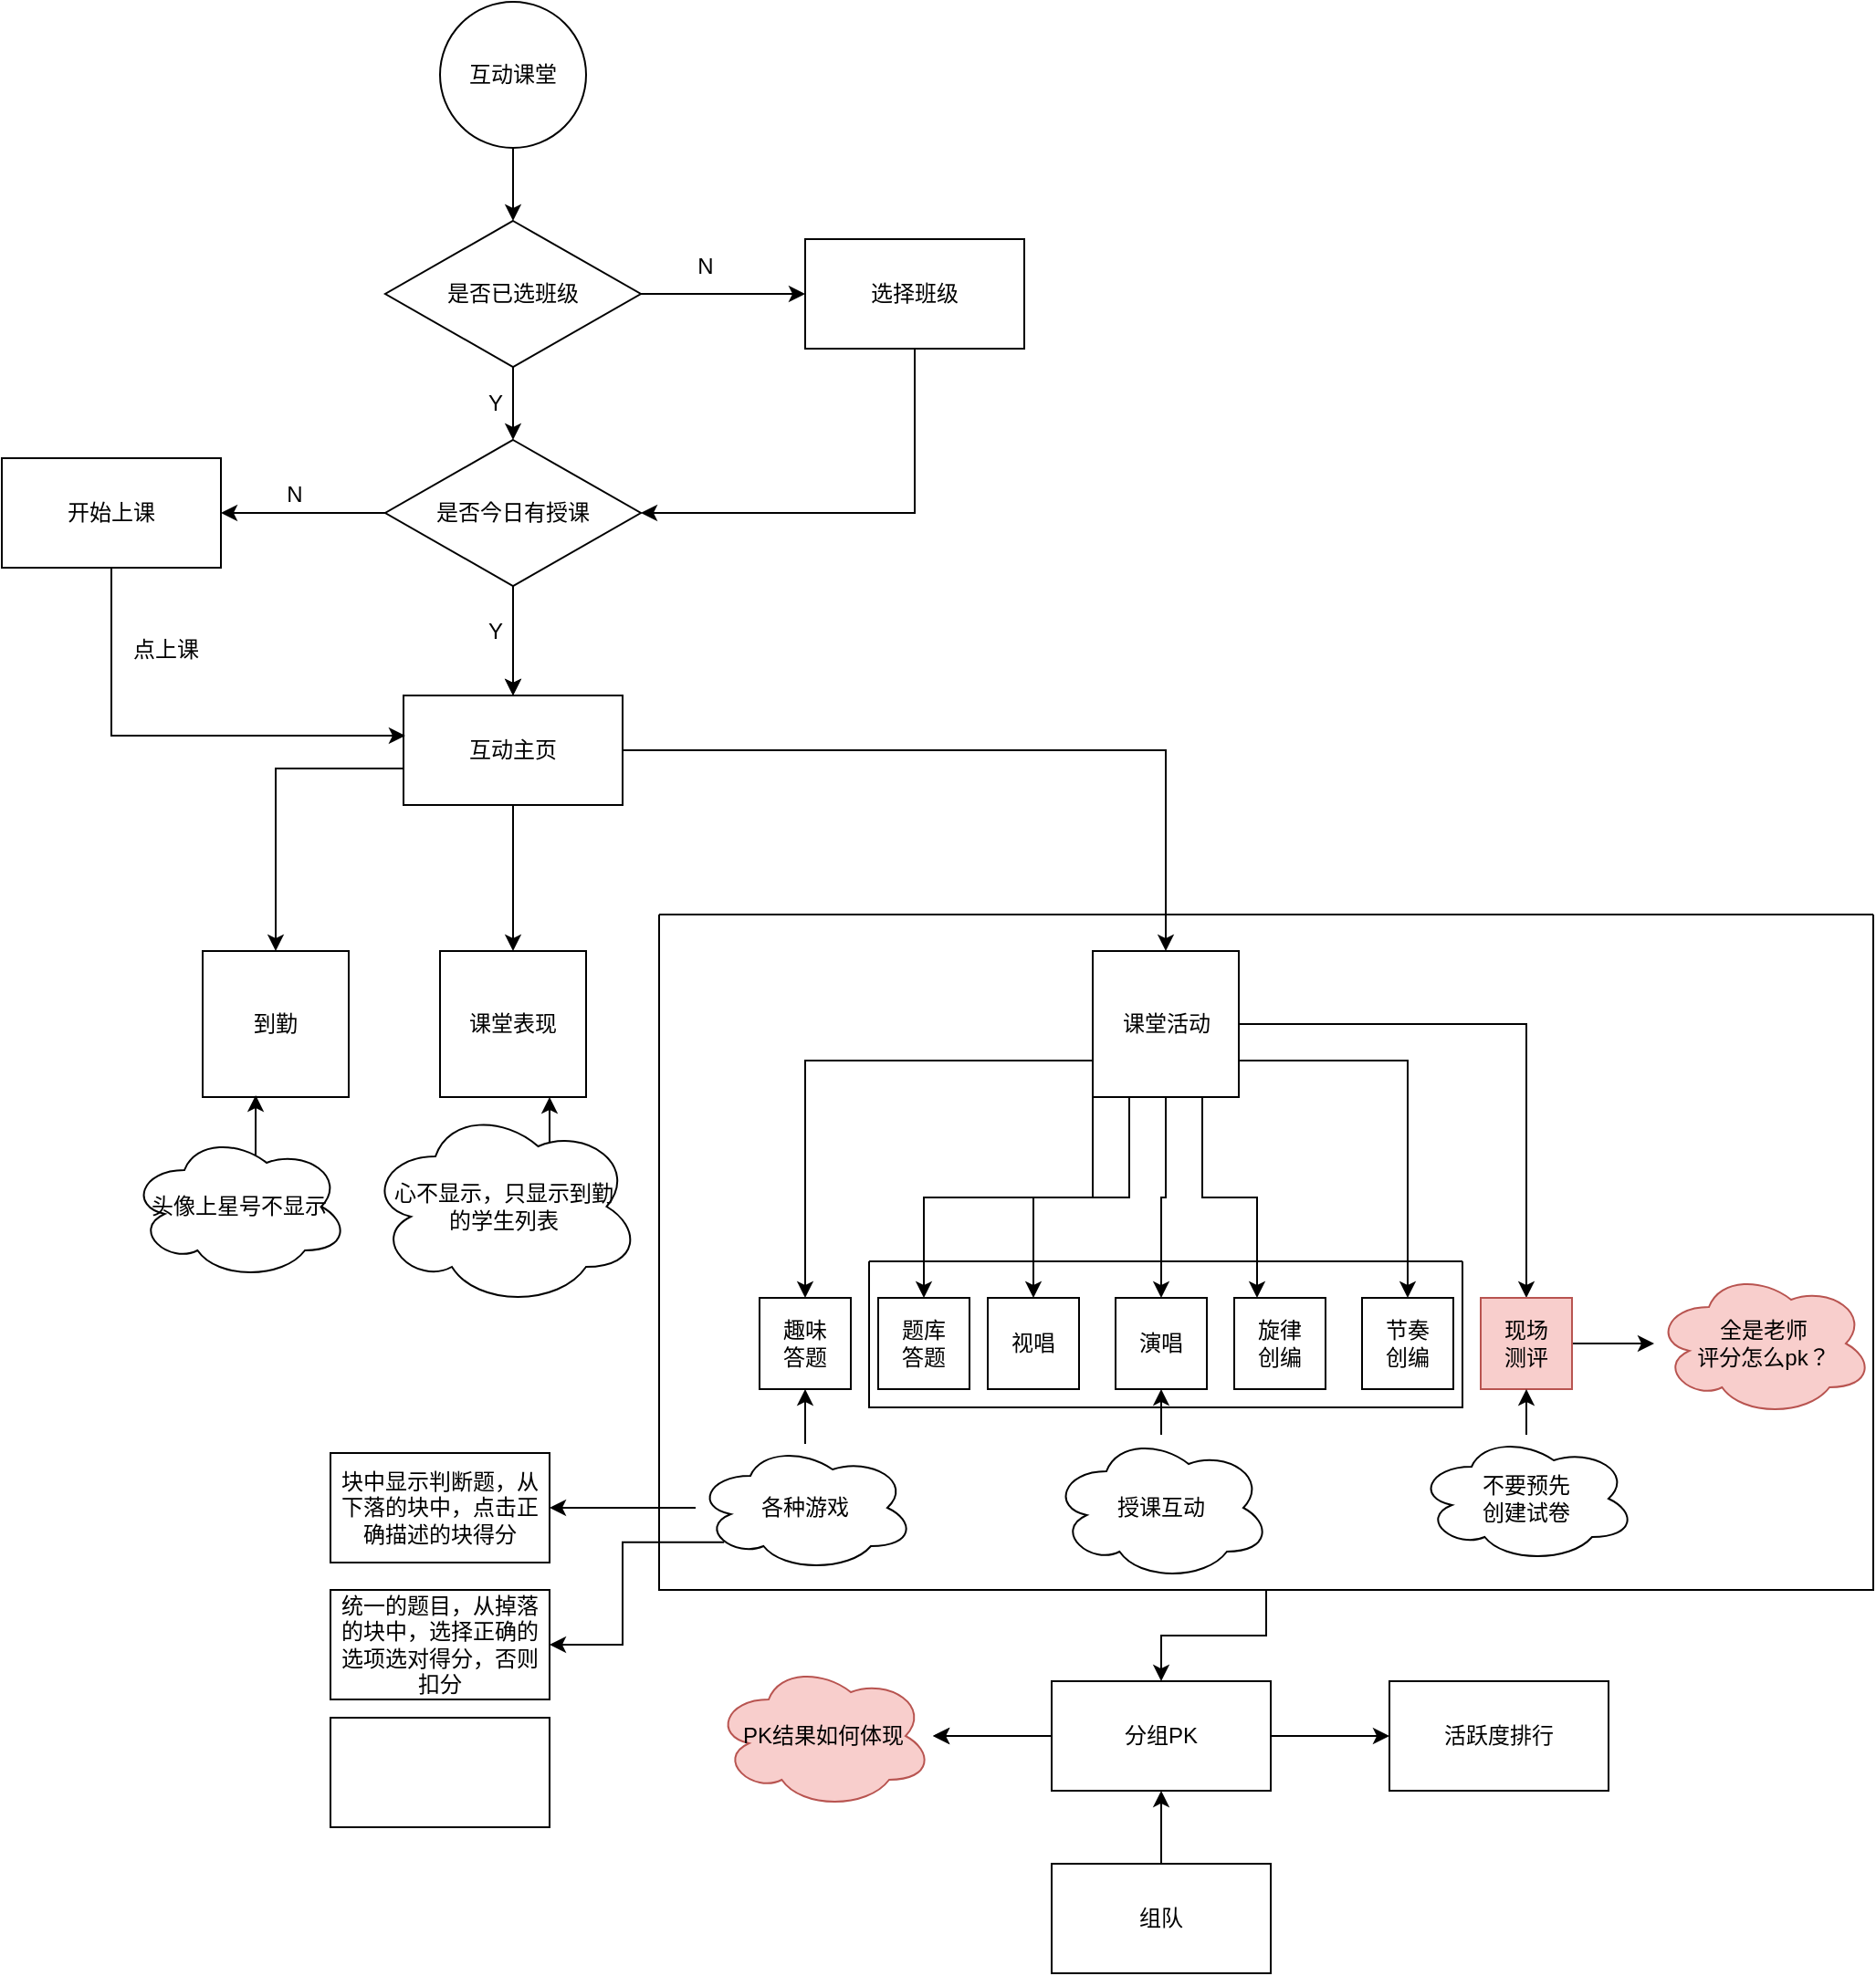 <mxfile version="20.6.0" type="github">
  <diagram id="C5RBs43oDa-KdzZeNtuy" name="Page-1">
    <mxGraphModel dx="2249" dy="786" grid="1" gridSize="10" guides="1" tooltips="1" connect="1" arrows="1" fold="1" page="1" pageScale="1" pageWidth="827" pageHeight="1169" background="#ffffff" math="0" shadow="0">
      <root>
        <mxCell id="WIyWlLk6GJQsqaUBKTNV-0" />
        <mxCell id="WIyWlLk6GJQsqaUBKTNV-1" parent="WIyWlLk6GJQsqaUBKTNV-0" />
        <mxCell id="D7KvzW-JwfMgH3qvJDAS-5" style="edgeStyle=orthogonalEdgeStyle;rounded=0;orthogonalLoop=1;jettySize=auto;html=1;exitX=0.5;exitY=1;exitDx=0;exitDy=0;entryX=0.5;entryY=0;entryDx=0;entryDy=0;" parent="WIyWlLk6GJQsqaUBKTNV-1" source="D7KvzW-JwfMgH3qvJDAS-2" target="D7KvzW-JwfMgH3qvJDAS-3" edge="1">
          <mxGeometry relative="1" as="geometry" />
        </mxCell>
        <mxCell id="D7KvzW-JwfMgH3qvJDAS-2" value="互动课堂" style="ellipse;whiteSpace=wrap;html=1;aspect=fixed;" parent="WIyWlLk6GJQsqaUBKTNV-1" vertex="1">
          <mxGeometry x="130" y="60" width="80" height="80" as="geometry" />
        </mxCell>
        <mxCell id="D7KvzW-JwfMgH3qvJDAS-6" style="edgeStyle=orthogonalEdgeStyle;rounded=0;orthogonalLoop=1;jettySize=auto;html=1;exitX=0.5;exitY=1;exitDx=0;exitDy=0;entryX=0.5;entryY=0;entryDx=0;entryDy=0;" parent="WIyWlLk6GJQsqaUBKTNV-1" source="D7KvzW-JwfMgH3qvJDAS-3" target="D7KvzW-JwfMgH3qvJDAS-4" edge="1">
          <mxGeometry relative="1" as="geometry" />
        </mxCell>
        <mxCell id="D7KvzW-JwfMgH3qvJDAS-9" value="" style="edgeStyle=orthogonalEdgeStyle;rounded=0;orthogonalLoop=1;jettySize=auto;html=1;" parent="WIyWlLk6GJQsqaUBKTNV-1" source="D7KvzW-JwfMgH3qvJDAS-3" target="D7KvzW-JwfMgH3qvJDAS-8" edge="1">
          <mxGeometry relative="1" as="geometry" />
        </mxCell>
        <mxCell id="D7KvzW-JwfMgH3qvJDAS-3" value="是否已选班级" style="rhombus;whiteSpace=wrap;html=1;" parent="WIyWlLk6GJQsqaUBKTNV-1" vertex="1">
          <mxGeometry x="100" y="180" width="140" height="80" as="geometry" />
        </mxCell>
        <mxCell id="D7KvzW-JwfMgH3qvJDAS-16" value="" style="edgeStyle=orthogonalEdgeStyle;rounded=0;orthogonalLoop=1;jettySize=auto;html=1;" parent="WIyWlLk6GJQsqaUBKTNV-1" source="D7KvzW-JwfMgH3qvJDAS-4" target="D7KvzW-JwfMgH3qvJDAS-15" edge="1">
          <mxGeometry relative="1" as="geometry" />
        </mxCell>
        <mxCell id="D7KvzW-JwfMgH3qvJDAS-18" value="" style="edgeStyle=orthogonalEdgeStyle;rounded=0;orthogonalLoop=1;jettySize=auto;html=1;" parent="WIyWlLk6GJQsqaUBKTNV-1" source="D7KvzW-JwfMgH3qvJDAS-4" target="D7KvzW-JwfMgH3qvJDAS-15" edge="1">
          <mxGeometry relative="1" as="geometry" />
        </mxCell>
        <mxCell id="D7KvzW-JwfMgH3qvJDAS-22" value="" style="edgeStyle=orthogonalEdgeStyle;rounded=0;orthogonalLoop=1;jettySize=auto;html=1;" parent="WIyWlLk6GJQsqaUBKTNV-1" source="D7KvzW-JwfMgH3qvJDAS-4" target="D7KvzW-JwfMgH3qvJDAS-21" edge="1">
          <mxGeometry relative="1" as="geometry" />
        </mxCell>
        <mxCell id="D7KvzW-JwfMgH3qvJDAS-4" value="是否今日有授课" style="rhombus;whiteSpace=wrap;html=1;" parent="WIyWlLk6GJQsqaUBKTNV-1" vertex="1">
          <mxGeometry x="100" y="300" width="140" height="80" as="geometry" />
        </mxCell>
        <mxCell id="D7KvzW-JwfMgH3qvJDAS-7" value="Y" style="text;html=1;align=center;verticalAlign=middle;resizable=0;points=[];autosize=1;strokeColor=none;fillColor=none;" parent="WIyWlLk6GJQsqaUBKTNV-1" vertex="1">
          <mxGeometry x="145" y="265" width="30" height="30" as="geometry" />
        </mxCell>
        <mxCell id="D7KvzW-JwfMgH3qvJDAS-12" style="edgeStyle=orthogonalEdgeStyle;rounded=0;orthogonalLoop=1;jettySize=auto;html=1;exitX=0.5;exitY=1;exitDx=0;exitDy=0;entryX=1;entryY=0.5;entryDx=0;entryDy=0;" parent="WIyWlLk6GJQsqaUBKTNV-1" source="D7KvzW-JwfMgH3qvJDAS-8" target="D7KvzW-JwfMgH3qvJDAS-4" edge="1">
          <mxGeometry relative="1" as="geometry" />
        </mxCell>
        <mxCell id="D7KvzW-JwfMgH3qvJDAS-8" value="选择班级" style="whiteSpace=wrap;html=1;" parent="WIyWlLk6GJQsqaUBKTNV-1" vertex="1">
          <mxGeometry x="330" y="190" width="120" height="60" as="geometry" />
        </mxCell>
        <mxCell id="D7KvzW-JwfMgH3qvJDAS-76" style="edgeStyle=orthogonalEdgeStyle;rounded=0;orthogonalLoop=1;jettySize=auto;html=1;entryX=0.5;entryY=0;entryDx=0;entryDy=0;" parent="WIyWlLk6GJQsqaUBKTNV-1" source="D7KvzW-JwfMgH3qvJDAS-15" target="D7KvzW-JwfMgH3qvJDAS-32" edge="1">
          <mxGeometry relative="1" as="geometry" />
        </mxCell>
        <mxCell id="D7KvzW-JwfMgH3qvJDAS-15" value="互动主页" style="whiteSpace=wrap;html=1;" parent="WIyWlLk6GJQsqaUBKTNV-1" vertex="1">
          <mxGeometry x="110" y="440" width="120" height="60" as="geometry" />
        </mxCell>
        <mxCell id="D7KvzW-JwfMgH3qvJDAS-19" value="Y" style="text;html=1;align=center;verticalAlign=middle;resizable=0;points=[];autosize=1;strokeColor=none;fillColor=none;" parent="WIyWlLk6GJQsqaUBKTNV-1" vertex="1">
          <mxGeometry x="145" y="390" width="30" height="30" as="geometry" />
        </mxCell>
        <mxCell id="D7KvzW-JwfMgH3qvJDAS-20" value="N" style="text;html=1;align=center;verticalAlign=middle;resizable=0;points=[];autosize=1;strokeColor=none;fillColor=none;" parent="WIyWlLk6GJQsqaUBKTNV-1" vertex="1">
          <mxGeometry x="260" y="190" width="30" height="30" as="geometry" />
        </mxCell>
        <mxCell id="D7KvzW-JwfMgH3qvJDAS-65" style="edgeStyle=orthogonalEdgeStyle;rounded=0;orthogonalLoop=1;jettySize=auto;html=1;exitX=0.5;exitY=1;exitDx=0;exitDy=0;entryX=0.008;entryY=0.367;entryDx=0;entryDy=0;entryPerimeter=0;" parent="WIyWlLk6GJQsqaUBKTNV-1" source="D7KvzW-JwfMgH3qvJDAS-21" target="D7KvzW-JwfMgH3qvJDAS-15" edge="1">
          <mxGeometry relative="1" as="geometry" />
        </mxCell>
        <mxCell id="D7KvzW-JwfMgH3qvJDAS-21" value="开始上课" style="whiteSpace=wrap;html=1;" parent="WIyWlLk6GJQsqaUBKTNV-1" vertex="1">
          <mxGeometry x="-110" y="310" width="120" height="60" as="geometry" />
        </mxCell>
        <mxCell id="D7KvzW-JwfMgH3qvJDAS-23" value="N" style="text;html=1;align=center;verticalAlign=middle;resizable=0;points=[];autosize=1;strokeColor=none;fillColor=none;" parent="WIyWlLk6GJQsqaUBKTNV-1" vertex="1">
          <mxGeometry x="35" y="315" width="30" height="30" as="geometry" />
        </mxCell>
        <mxCell id="D7KvzW-JwfMgH3qvJDAS-26" style="edgeStyle=orthogonalEdgeStyle;rounded=0;orthogonalLoop=1;jettySize=auto;html=1;exitX=0.5;exitY=1;exitDx=0;exitDy=0;entryX=0.5;entryY=0;entryDx=0;entryDy=0;" parent="WIyWlLk6GJQsqaUBKTNV-1" source="D7KvzW-JwfMgH3qvJDAS-15" target="D7KvzW-JwfMgH3qvJDAS-31" edge="1">
          <mxGeometry relative="1" as="geometry">
            <mxPoint x="170" y="610" as="sourcePoint" />
          </mxGeometry>
        </mxCell>
        <mxCell id="D7KvzW-JwfMgH3qvJDAS-27" style="edgeStyle=orthogonalEdgeStyle;rounded=0;orthogonalLoop=1;jettySize=auto;html=1;entryX=0.5;entryY=0;entryDx=0;entryDy=0;exitX=0;exitY=0.75;exitDx=0;exitDy=0;" parent="WIyWlLk6GJQsqaUBKTNV-1" source="D7KvzW-JwfMgH3qvJDAS-15" target="D7KvzW-JwfMgH3qvJDAS-30" edge="1">
          <mxGeometry relative="1" as="geometry">
            <mxPoint x="141.716" y="598.284" as="sourcePoint" />
            <Array as="points">
              <mxPoint x="110" y="480" />
              <mxPoint x="40" y="480" />
            </Array>
          </mxGeometry>
        </mxCell>
        <mxCell id="D7KvzW-JwfMgH3qvJDAS-30" value="到勤" style="whiteSpace=wrap;html=1;aspect=fixed;" parent="WIyWlLk6GJQsqaUBKTNV-1" vertex="1">
          <mxGeometry y="580" width="80" height="80" as="geometry" />
        </mxCell>
        <mxCell id="D7KvzW-JwfMgH3qvJDAS-31" value="课堂表现" style="whiteSpace=wrap;html=1;aspect=fixed;" parent="WIyWlLk6GJQsqaUBKTNV-1" vertex="1">
          <mxGeometry x="130" y="580" width="80" height="80" as="geometry" />
        </mxCell>
        <mxCell id="D7KvzW-JwfMgH3qvJDAS-46" style="edgeStyle=orthogonalEdgeStyle;rounded=0;orthogonalLoop=1;jettySize=auto;html=1;exitX=0;exitY=0.75;exitDx=0;exitDy=0;entryX=0.5;entryY=0;entryDx=0;entryDy=0;" parent="WIyWlLk6GJQsqaUBKTNV-1" source="D7KvzW-JwfMgH3qvJDAS-32" target="D7KvzW-JwfMgH3qvJDAS-35" edge="1">
          <mxGeometry relative="1" as="geometry" />
        </mxCell>
        <mxCell id="D7KvzW-JwfMgH3qvJDAS-47" style="edgeStyle=orthogonalEdgeStyle;rounded=0;orthogonalLoop=1;jettySize=auto;html=1;exitX=0;exitY=1;exitDx=0;exitDy=0;entryX=0.5;entryY=0;entryDx=0;entryDy=0;" parent="WIyWlLk6GJQsqaUBKTNV-1" source="D7KvzW-JwfMgH3qvJDAS-32" target="D7KvzW-JwfMgH3qvJDAS-41" edge="1">
          <mxGeometry relative="1" as="geometry" />
        </mxCell>
        <mxCell id="D7KvzW-JwfMgH3qvJDAS-52" style="edgeStyle=orthogonalEdgeStyle;rounded=0;orthogonalLoop=1;jettySize=auto;html=1;exitX=0.75;exitY=1;exitDx=0;exitDy=0;entryX=0.25;entryY=0;entryDx=0;entryDy=0;" parent="WIyWlLk6GJQsqaUBKTNV-1" source="D7KvzW-JwfMgH3qvJDAS-32" target="D7KvzW-JwfMgH3qvJDAS-38" edge="1">
          <mxGeometry relative="1" as="geometry" />
        </mxCell>
        <mxCell id="D7KvzW-JwfMgH3qvJDAS-53" style="edgeStyle=orthogonalEdgeStyle;rounded=0;orthogonalLoop=1;jettySize=auto;html=1;exitX=1;exitY=0.75;exitDx=0;exitDy=0;entryX=0.5;entryY=0;entryDx=0;entryDy=0;" parent="WIyWlLk6GJQsqaUBKTNV-1" source="D7KvzW-JwfMgH3qvJDAS-32" target="D7KvzW-JwfMgH3qvJDAS-39" edge="1">
          <mxGeometry relative="1" as="geometry" />
        </mxCell>
        <mxCell id="D7KvzW-JwfMgH3qvJDAS-54" style="edgeStyle=orthogonalEdgeStyle;rounded=0;orthogonalLoop=1;jettySize=auto;html=1;exitX=1;exitY=0.5;exitDx=0;exitDy=0;entryX=0.5;entryY=0;entryDx=0;entryDy=0;" parent="WIyWlLk6GJQsqaUBKTNV-1" source="D7KvzW-JwfMgH3qvJDAS-32" target="D7KvzW-JwfMgH3qvJDAS-40" edge="1">
          <mxGeometry relative="1" as="geometry" />
        </mxCell>
        <mxCell id="D7KvzW-JwfMgH3qvJDAS-84" style="edgeStyle=orthogonalEdgeStyle;rounded=0;orthogonalLoop=1;jettySize=auto;html=1;exitX=0.25;exitY=1;exitDx=0;exitDy=0;entryX=0.5;entryY=0;entryDx=0;entryDy=0;" parent="WIyWlLk6GJQsqaUBKTNV-1" source="D7KvzW-JwfMgH3qvJDAS-32" target="D7KvzW-JwfMgH3qvJDAS-36" edge="1">
          <mxGeometry relative="1" as="geometry" />
        </mxCell>
        <mxCell id="D7KvzW-JwfMgH3qvJDAS-86" style="edgeStyle=orthogonalEdgeStyle;rounded=0;orthogonalLoop=1;jettySize=auto;html=1;exitX=0.5;exitY=1;exitDx=0;exitDy=0;" parent="WIyWlLk6GJQsqaUBKTNV-1" source="D7KvzW-JwfMgH3qvJDAS-32" target="D7KvzW-JwfMgH3qvJDAS-37" edge="1">
          <mxGeometry relative="1" as="geometry" />
        </mxCell>
        <mxCell id="D7KvzW-JwfMgH3qvJDAS-32" value="课堂活动" style="whiteSpace=wrap;html=1;aspect=fixed;" parent="WIyWlLk6GJQsqaUBKTNV-1" vertex="1">
          <mxGeometry x="487.5" y="580" width="80" height="80" as="geometry" />
        </mxCell>
        <mxCell id="D7KvzW-JwfMgH3qvJDAS-62" style="edgeStyle=orthogonalEdgeStyle;rounded=0;orthogonalLoop=1;jettySize=auto;html=1;exitX=0.625;exitY=0.2;exitDx=0;exitDy=0;exitPerimeter=0;entryX=0.363;entryY=0.988;entryDx=0;entryDy=0;entryPerimeter=0;" parent="WIyWlLk6GJQsqaUBKTNV-1" source="D7KvzW-JwfMgH3qvJDAS-33" target="D7KvzW-JwfMgH3qvJDAS-30" edge="1">
          <mxGeometry relative="1" as="geometry" />
        </mxCell>
        <mxCell id="D7KvzW-JwfMgH3qvJDAS-33" value="头像上星号不显示" style="ellipse;shape=cloud;whiteSpace=wrap;html=1;" parent="WIyWlLk6GJQsqaUBKTNV-1" vertex="1">
          <mxGeometry x="-40" y="680" width="120" height="80" as="geometry" />
        </mxCell>
        <mxCell id="D7KvzW-JwfMgH3qvJDAS-63" style="edgeStyle=orthogonalEdgeStyle;rounded=0;orthogonalLoop=1;jettySize=auto;html=1;exitX=0.625;exitY=0.2;exitDx=0;exitDy=0;exitPerimeter=0;entryX=0.75;entryY=1;entryDx=0;entryDy=0;" parent="WIyWlLk6GJQsqaUBKTNV-1" source="D7KvzW-JwfMgH3qvJDAS-34" target="D7KvzW-JwfMgH3qvJDAS-31" edge="1">
          <mxGeometry relative="1" as="geometry" />
        </mxCell>
        <mxCell id="D7KvzW-JwfMgH3qvJDAS-34" value="心不显示，只显示到勤&lt;br&gt;的学生列表" style="ellipse;shape=cloud;whiteSpace=wrap;html=1;" parent="WIyWlLk6GJQsqaUBKTNV-1" vertex="1">
          <mxGeometry x="90" y="665" width="150" height="110" as="geometry" />
        </mxCell>
        <mxCell id="D7KvzW-JwfMgH3qvJDAS-35" value="趣味&lt;br&gt;答题" style="whiteSpace=wrap;html=1;aspect=fixed;" parent="WIyWlLk6GJQsqaUBKTNV-1" vertex="1">
          <mxGeometry x="305" y="770" width="50" height="50" as="geometry" />
        </mxCell>
        <mxCell id="D7KvzW-JwfMgH3qvJDAS-36" value="视唱" style="whiteSpace=wrap;html=1;aspect=fixed;" parent="WIyWlLk6GJQsqaUBKTNV-1" vertex="1">
          <mxGeometry x="430" y="770" width="50" height="50" as="geometry" />
        </mxCell>
        <mxCell id="D7KvzW-JwfMgH3qvJDAS-37" value="演唱" style="whiteSpace=wrap;html=1;aspect=fixed;" parent="WIyWlLk6GJQsqaUBKTNV-1" vertex="1">
          <mxGeometry x="500" y="770" width="50" height="50" as="geometry" />
        </mxCell>
        <mxCell id="D7KvzW-JwfMgH3qvJDAS-38" value="旋律&lt;br&gt;创编" style="whiteSpace=wrap;html=1;aspect=fixed;" parent="WIyWlLk6GJQsqaUBKTNV-1" vertex="1">
          <mxGeometry x="565" y="770" width="50" height="50" as="geometry" />
        </mxCell>
        <mxCell id="D7KvzW-JwfMgH3qvJDAS-39" value="节奏&lt;br&gt;创编" style="whiteSpace=wrap;html=1;aspect=fixed;" parent="WIyWlLk6GJQsqaUBKTNV-1" vertex="1">
          <mxGeometry x="635" y="770" width="50" height="50" as="geometry" />
        </mxCell>
        <mxCell id="D7KvzW-JwfMgH3qvJDAS-98" value="" style="edgeStyle=orthogonalEdgeStyle;rounded=0;orthogonalLoop=1;jettySize=auto;html=1;" parent="WIyWlLk6GJQsqaUBKTNV-1" source="D7KvzW-JwfMgH3qvJDAS-40" target="D7KvzW-JwfMgH3qvJDAS-97" edge="1">
          <mxGeometry relative="1" as="geometry" />
        </mxCell>
        <mxCell id="D7KvzW-JwfMgH3qvJDAS-40" value="现场&lt;br&gt;测评" style="whiteSpace=wrap;html=1;aspect=fixed;fillColor=#f8cecc;strokeColor=#b85450;" parent="WIyWlLk6GJQsqaUBKTNV-1" vertex="1">
          <mxGeometry x="700" y="770" width="50" height="50" as="geometry" />
        </mxCell>
        <mxCell id="D7KvzW-JwfMgH3qvJDAS-41" value="题库&lt;br&gt;答题" style="whiteSpace=wrap;html=1;aspect=fixed;" parent="WIyWlLk6GJQsqaUBKTNV-1" vertex="1">
          <mxGeometry x="370" y="770" width="50" height="50" as="geometry" />
        </mxCell>
        <mxCell id="D7KvzW-JwfMgH3qvJDAS-55" value="" style="swimlane;startSize=0;movable=0;resizable=0;rotatable=0;deletable=0;editable=0;connectable=0;" parent="WIyWlLk6GJQsqaUBKTNV-1" vertex="1">
          <mxGeometry x="365" y="750" width="325" height="80" as="geometry">
            <mxRectangle x="365" y="760" width="50" height="40" as="alternateBounds" />
          </mxGeometry>
        </mxCell>
        <mxCell id="D7KvzW-JwfMgH3qvJDAS-59" value="" style="edgeStyle=orthogonalEdgeStyle;rounded=0;orthogonalLoop=1;jettySize=auto;html=1;" parent="WIyWlLk6GJQsqaUBKTNV-1" source="D7KvzW-JwfMgH3qvJDAS-58" target="D7KvzW-JwfMgH3qvJDAS-37" edge="1">
          <mxGeometry relative="1" as="geometry" />
        </mxCell>
        <mxCell id="D7KvzW-JwfMgH3qvJDAS-58" value="授课互动" style="ellipse;shape=cloud;whiteSpace=wrap;html=1;" parent="WIyWlLk6GJQsqaUBKTNV-1" vertex="1">
          <mxGeometry x="465" y="845" width="120" height="80" as="geometry" />
        </mxCell>
        <mxCell id="D7KvzW-JwfMgH3qvJDAS-67" value="" style="edgeStyle=orthogonalEdgeStyle;rounded=0;orthogonalLoop=1;jettySize=auto;html=1;" parent="WIyWlLk6GJQsqaUBKTNV-1" source="D7KvzW-JwfMgH3qvJDAS-64" target="D7KvzW-JwfMgH3qvJDAS-40" edge="1">
          <mxGeometry relative="1" as="geometry" />
        </mxCell>
        <mxCell id="D7KvzW-JwfMgH3qvJDAS-64" value="不要预先&lt;br&gt;创建试卷" style="ellipse;shape=cloud;whiteSpace=wrap;html=1;" parent="WIyWlLk6GJQsqaUBKTNV-1" vertex="1">
          <mxGeometry x="665" y="845" width="120" height="70" as="geometry" />
        </mxCell>
        <mxCell id="D7KvzW-JwfMgH3qvJDAS-70" value="" style="edgeStyle=orthogonalEdgeStyle;rounded=0;orthogonalLoop=1;jettySize=auto;html=1;" parent="WIyWlLk6GJQsqaUBKTNV-1" source="D7KvzW-JwfMgH3qvJDAS-68" target="D7KvzW-JwfMgH3qvJDAS-35" edge="1">
          <mxGeometry relative="1" as="geometry" />
        </mxCell>
        <mxCell id="jYpraWL_3tG5w02lIEhH-7" value="" style="edgeStyle=orthogonalEdgeStyle;rounded=0;orthogonalLoop=1;jettySize=auto;html=1;" edge="1" parent="WIyWlLk6GJQsqaUBKTNV-1" source="D7KvzW-JwfMgH3qvJDAS-68" target="jYpraWL_3tG5w02lIEhH-6">
          <mxGeometry relative="1" as="geometry" />
        </mxCell>
        <mxCell id="jYpraWL_3tG5w02lIEhH-9" style="edgeStyle=orthogonalEdgeStyle;rounded=0;orthogonalLoop=1;jettySize=auto;html=1;exitX=0.13;exitY=0.77;exitDx=0;exitDy=0;exitPerimeter=0;entryX=1;entryY=0.5;entryDx=0;entryDy=0;" edge="1" parent="WIyWlLk6GJQsqaUBKTNV-1" source="D7KvzW-JwfMgH3qvJDAS-68" target="jYpraWL_3tG5w02lIEhH-8">
          <mxGeometry relative="1" as="geometry" />
        </mxCell>
        <mxCell id="D7KvzW-JwfMgH3qvJDAS-68" value="各种游戏" style="ellipse;shape=cloud;whiteSpace=wrap;html=1;" parent="WIyWlLk6GJQsqaUBKTNV-1" vertex="1">
          <mxGeometry x="270" y="850" width="120" height="70" as="geometry" />
        </mxCell>
        <mxCell id="D7KvzW-JwfMgH3qvJDAS-78" value="" style="edgeStyle=orthogonalEdgeStyle;rounded=0;orthogonalLoop=1;jettySize=auto;html=1;" parent="WIyWlLk6GJQsqaUBKTNV-1" source="D7KvzW-JwfMgH3qvJDAS-72" target="D7KvzW-JwfMgH3qvJDAS-77" edge="1">
          <mxGeometry relative="1" as="geometry" />
        </mxCell>
        <mxCell id="jYpraWL_3tG5w02lIEhH-2" value="" style="edgeStyle=orthogonalEdgeStyle;rounded=0;orthogonalLoop=1;jettySize=auto;html=1;" edge="1" parent="WIyWlLk6GJQsqaUBKTNV-1" source="D7KvzW-JwfMgH3qvJDAS-72" target="jYpraWL_3tG5w02lIEhH-0">
          <mxGeometry relative="1" as="geometry" />
        </mxCell>
        <mxCell id="jYpraWL_3tG5w02lIEhH-5" value="" style="edgeStyle=orthogonalEdgeStyle;rounded=0;orthogonalLoop=1;jettySize=auto;html=1;" edge="1" parent="WIyWlLk6GJQsqaUBKTNV-1" source="D7KvzW-JwfMgH3qvJDAS-72" target="jYpraWL_3tG5w02lIEhH-0">
          <mxGeometry relative="1" as="geometry" />
        </mxCell>
        <mxCell id="D7KvzW-JwfMgH3qvJDAS-72" value="分组PK" style="whiteSpace=wrap;html=1;" parent="WIyWlLk6GJQsqaUBKTNV-1" vertex="1">
          <mxGeometry x="465" y="980" width="120" height="60" as="geometry" />
        </mxCell>
        <mxCell id="D7KvzW-JwfMgH3qvJDAS-77" value="活跃度排行" style="whiteSpace=wrap;html=1;" parent="WIyWlLk6GJQsqaUBKTNV-1" vertex="1">
          <mxGeometry x="650" y="980" width="120" height="60" as="geometry" />
        </mxCell>
        <mxCell id="D7KvzW-JwfMgH3qvJDAS-81" style="edgeStyle=orthogonalEdgeStyle;rounded=0;orthogonalLoop=1;jettySize=auto;html=1;exitX=0.5;exitY=0;exitDx=0;exitDy=0;entryX=0.5;entryY=1;entryDx=0;entryDy=0;" parent="WIyWlLk6GJQsqaUBKTNV-1" source="D7KvzW-JwfMgH3qvJDAS-79" target="D7KvzW-JwfMgH3qvJDAS-72" edge="1">
          <mxGeometry relative="1" as="geometry" />
        </mxCell>
        <mxCell id="D7KvzW-JwfMgH3qvJDAS-79" value="组队" style="whiteSpace=wrap;html=1;" parent="WIyWlLk6GJQsqaUBKTNV-1" vertex="1">
          <mxGeometry x="465" y="1080" width="120" height="60" as="geometry" />
        </mxCell>
        <mxCell id="D7KvzW-JwfMgH3qvJDAS-96" style="edgeStyle=orthogonalEdgeStyle;rounded=0;orthogonalLoop=1;jettySize=auto;html=1;exitX=0.5;exitY=1;exitDx=0;exitDy=0;" parent="WIyWlLk6GJQsqaUBKTNV-1" source="D7KvzW-JwfMgH3qvJDAS-90" target="D7KvzW-JwfMgH3qvJDAS-72" edge="1">
          <mxGeometry relative="1" as="geometry" />
        </mxCell>
        <mxCell id="D7KvzW-JwfMgH3qvJDAS-90" value="" style="swimlane;startSize=0;movable=0;resizable=0;rotatable=0;deletable=0;editable=0;connectable=0;" parent="WIyWlLk6GJQsqaUBKTNV-1" vertex="1">
          <mxGeometry x="250" y="560" width="665" height="370" as="geometry">
            <mxRectangle x="250" y="560" width="50" height="40" as="alternateBounds" />
          </mxGeometry>
        </mxCell>
        <mxCell id="D7KvzW-JwfMgH3qvJDAS-97" value="全是老师&lt;br&gt;评分怎么pk？" style="ellipse;shape=cloud;whiteSpace=wrap;html=1;fillColor=#f8cecc;strokeColor=#b85450;" parent="D7KvzW-JwfMgH3qvJDAS-90" vertex="1">
          <mxGeometry x="545" y="195" width="120" height="80" as="geometry" />
        </mxCell>
        <mxCell id="jYpraWL_3tG5w02lIEhH-0" value="PK结果如何体现" style="ellipse;shape=cloud;whiteSpace=wrap;html=1;fillColor=#f8cecc;strokeColor=#b85450;" vertex="1" parent="WIyWlLk6GJQsqaUBKTNV-1">
          <mxGeometry x="280" y="970" width="120" height="80" as="geometry" />
        </mxCell>
        <mxCell id="jYpraWL_3tG5w02lIEhH-4" value="点上课" style="text;html=1;strokeColor=none;fillColor=none;align=center;verticalAlign=middle;whiteSpace=wrap;rounded=0;" vertex="1" parent="WIyWlLk6GJQsqaUBKTNV-1">
          <mxGeometry x="-50" y="400" width="60" height="30" as="geometry" />
        </mxCell>
        <mxCell id="jYpraWL_3tG5w02lIEhH-6" value="块中显示判断题，从下落的块中，点击正确描述的块得分" style="whiteSpace=wrap;html=1;" vertex="1" parent="WIyWlLk6GJQsqaUBKTNV-1">
          <mxGeometry x="70" y="855" width="120" height="60" as="geometry" />
        </mxCell>
        <mxCell id="jYpraWL_3tG5w02lIEhH-8" value="统一的题目，从掉落的块中，选择正确的选项选对得分，否则 扣分" style="whiteSpace=wrap;html=1;" vertex="1" parent="WIyWlLk6GJQsqaUBKTNV-1">
          <mxGeometry x="70" y="930" width="120" height="60" as="geometry" />
        </mxCell>
        <mxCell id="jYpraWL_3tG5w02lIEhH-10" value="" style="whiteSpace=wrap;html=1;" vertex="1" parent="WIyWlLk6GJQsqaUBKTNV-1">
          <mxGeometry x="70" y="1000" width="120" height="60" as="geometry" />
        </mxCell>
      </root>
    </mxGraphModel>
  </diagram>
</mxfile>
